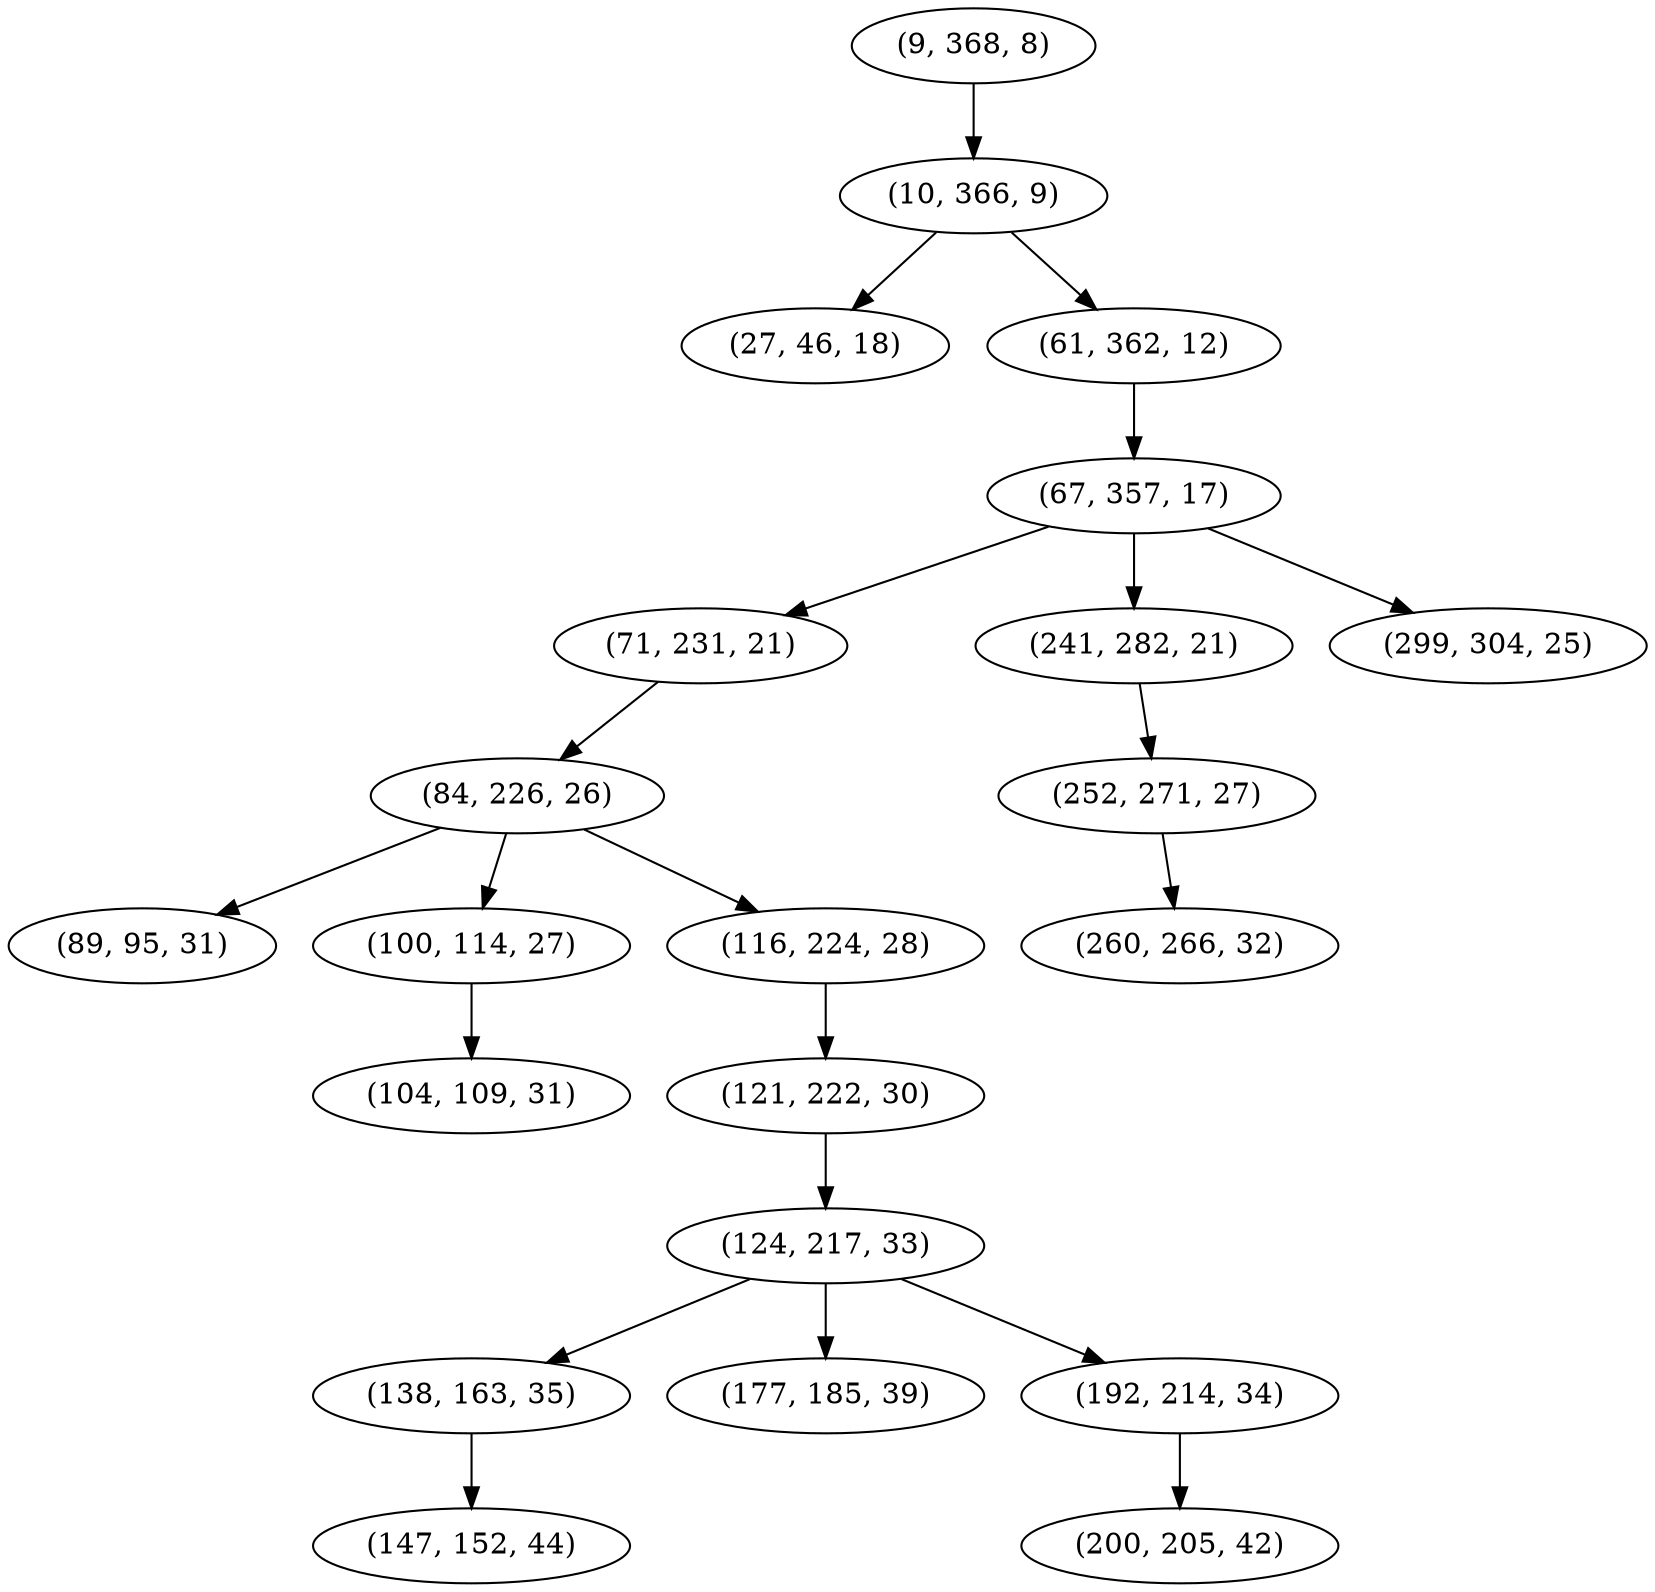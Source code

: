 digraph tree {
    "(9, 368, 8)";
    "(10, 366, 9)";
    "(27, 46, 18)";
    "(61, 362, 12)";
    "(67, 357, 17)";
    "(71, 231, 21)";
    "(84, 226, 26)";
    "(89, 95, 31)";
    "(100, 114, 27)";
    "(104, 109, 31)";
    "(116, 224, 28)";
    "(121, 222, 30)";
    "(124, 217, 33)";
    "(138, 163, 35)";
    "(147, 152, 44)";
    "(177, 185, 39)";
    "(192, 214, 34)";
    "(200, 205, 42)";
    "(241, 282, 21)";
    "(252, 271, 27)";
    "(260, 266, 32)";
    "(299, 304, 25)";
    "(9, 368, 8)" -> "(10, 366, 9)";
    "(10, 366, 9)" -> "(27, 46, 18)";
    "(10, 366, 9)" -> "(61, 362, 12)";
    "(61, 362, 12)" -> "(67, 357, 17)";
    "(67, 357, 17)" -> "(71, 231, 21)";
    "(67, 357, 17)" -> "(241, 282, 21)";
    "(67, 357, 17)" -> "(299, 304, 25)";
    "(71, 231, 21)" -> "(84, 226, 26)";
    "(84, 226, 26)" -> "(89, 95, 31)";
    "(84, 226, 26)" -> "(100, 114, 27)";
    "(84, 226, 26)" -> "(116, 224, 28)";
    "(100, 114, 27)" -> "(104, 109, 31)";
    "(116, 224, 28)" -> "(121, 222, 30)";
    "(121, 222, 30)" -> "(124, 217, 33)";
    "(124, 217, 33)" -> "(138, 163, 35)";
    "(124, 217, 33)" -> "(177, 185, 39)";
    "(124, 217, 33)" -> "(192, 214, 34)";
    "(138, 163, 35)" -> "(147, 152, 44)";
    "(192, 214, 34)" -> "(200, 205, 42)";
    "(241, 282, 21)" -> "(252, 271, 27)";
    "(252, 271, 27)" -> "(260, 266, 32)";
}
